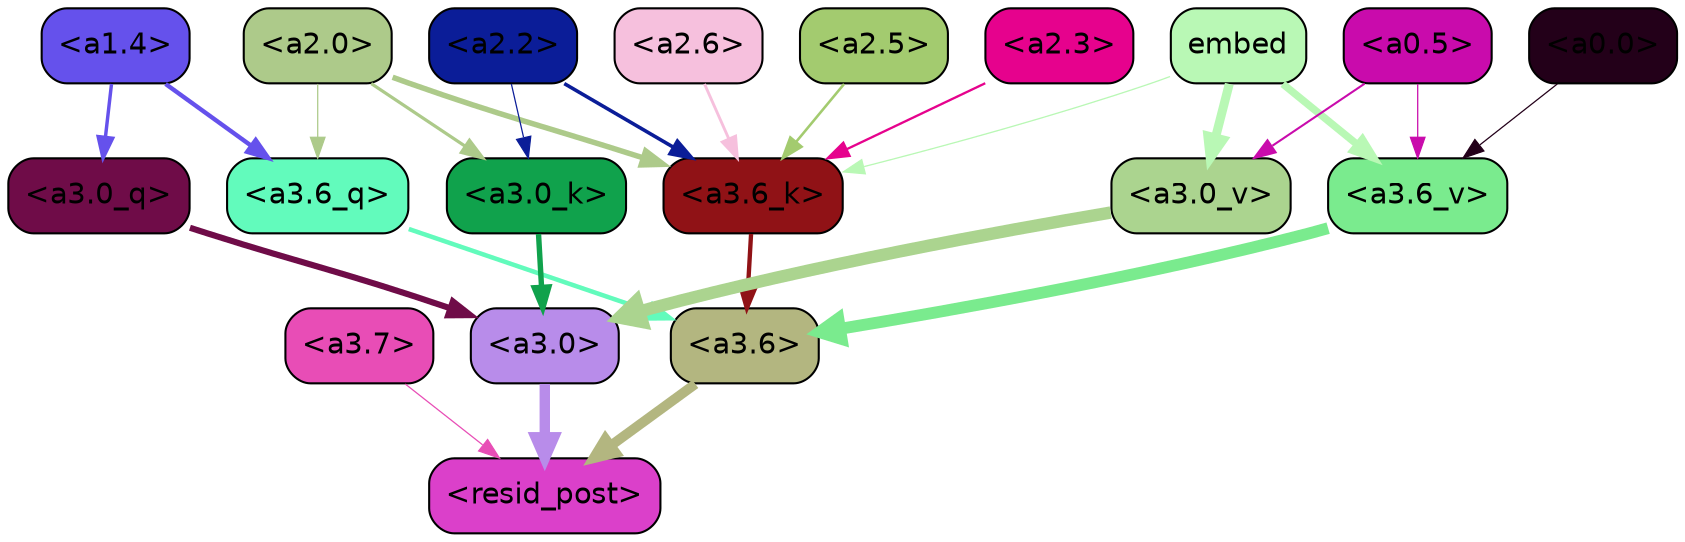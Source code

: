 strict digraph "" {
	graph [bgcolor=transparent,
		layout=dot,
		overlap=false,
		splines=true
	];
	"<a3.7>"	[color=black,
		fillcolor="#e84db6",
		fontname=Helvetica,
		shape=box,
		style="filled, rounded"];
	"<resid_post>"	[color=black,
		fillcolor="#db40ca",
		fontname=Helvetica,
		shape=box,
		style="filled, rounded"];
	"<a3.7>" -> "<resid_post>"	[color="#e84db6",
		penwidth=0.6];
	"<a3.6>"	[color=black,
		fillcolor="#b3b680",
		fontname=Helvetica,
		shape=box,
		style="filled, rounded"];
	"<a3.6>" -> "<resid_post>"	[color="#b3b680",
		penwidth=4.748674273490906];
	"<a3.0>"	[color=black,
		fillcolor="#b88cea",
		fontname=Helvetica,
		shape=box,
		style="filled, rounded"];
	"<a3.0>" -> "<resid_post>"	[color="#b88cea",
		penwidth=5.004031300544739];
	"<a3.6_q>"	[color=black,
		fillcolor="#62fbbc",
		fontname=Helvetica,
		shape=box,
		style="filled, rounded"];
	"<a3.6_q>" -> "<a3.6>"	[color="#62fbbc",
		penwidth=2.1656854450702667];
	"<a3.0_q>"	[color=black,
		fillcolor="#6f0c48",
		fontname=Helvetica,
		shape=box,
		style="filled, rounded"];
	"<a3.0_q>" -> "<a3.0>"	[color="#6f0c48",
		penwidth=2.95696559548378];
	"<a3.6_k>"	[color=black,
		fillcolor="#901216",
		fontname=Helvetica,
		shape=box,
		style="filled, rounded"];
	"<a3.6_k>" -> "<a3.6>"	[color="#901216",
		penwidth=2.086437076330185];
	"<a3.0_k>"	[color=black,
		fillcolor="#10a24c",
		fontname=Helvetica,
		shape=box,
		style="filled, rounded"];
	"<a3.0_k>" -> "<a3.0>"	[color="#10a24c",
		penwidth=2.5988530814647675];
	"<a3.6_v>"	[color=black,
		fillcolor="#7aeb8e",
		fontname=Helvetica,
		shape=box,
		style="filled, rounded"];
	"<a3.6_v>" -> "<a3.6>"	[color="#7aeb8e",
		penwidth=5.669987380504608];
	"<a3.0_v>"	[color=black,
		fillcolor="#abd48f",
		fontname=Helvetica,
		shape=box,
		style="filled, rounded"];
	"<a3.0_v>" -> "<a3.0>"	[color="#abd48f",
		penwidth=5.9515902400016785];
	"<a2.0>"	[color=black,
		fillcolor="#adca8a",
		fontname=Helvetica,
		shape=box,
		style="filled, rounded"];
	"<a2.0>" -> "<a3.6_q>"	[color="#adca8a",
		penwidth=0.6];
	"<a2.0>" -> "<a3.6_k>"	[color="#adca8a",
		penwidth=2.6423546075820923];
	"<a2.0>" -> "<a3.0_k>"	[color="#adca8a",
		penwidth=1.5482127666473389];
	"<a1.4>"	[color=black,
		fillcolor="#6551ec",
		fontname=Helvetica,
		shape=box,
		style="filled, rounded"];
	"<a1.4>" -> "<a3.6_q>"	[color="#6551ec",
		penwidth=2.1035547256469727];
	"<a1.4>" -> "<a3.0_q>"	[color="#6551ec",
		penwidth=1.6541699171066284];
	"<a2.6>"	[color=black,
		fillcolor="#f6c0dd",
		fontname=Helvetica,
		shape=box,
		style="filled, rounded"];
	"<a2.6>" -> "<a3.6_k>"	[color="#f6c0dd",
		penwidth=1.3718644380569458];
	"<a2.5>"	[color=black,
		fillcolor="#a3cb6f",
		fontname=Helvetica,
		shape=box,
		style="filled, rounded"];
	"<a2.5>" -> "<a3.6_k>"	[color="#a3cb6f",
		penwidth=1.231603980064392];
	"<a2.3>"	[color=black,
		fillcolor="#e6028d",
		fontname=Helvetica,
		shape=box,
		style="filled, rounded"];
	"<a2.3>" -> "<a3.6_k>"	[color="#e6028d",
		penwidth=1.1117559671401978];
	"<a2.2>"	[color=black,
		fillcolor="#0b1d98",
		fontname=Helvetica,
		shape=box,
		style="filled, rounded"];
	"<a2.2>" -> "<a3.6_k>"	[color="#0b1d98",
		penwidth=1.7315057516098022];
	"<a2.2>" -> "<a3.0_k>"	[color="#0b1d98",
		penwidth=0.6];
	embed	[color=black,
		fillcolor="#b9f8b5",
		fontname=Helvetica,
		shape=box,
		style="filled, rounded"];
	embed -> "<a3.6_k>"	[color="#b9f8b5",
		penwidth=0.6229734420776367];
	embed -> "<a3.6_v>"	[color="#b9f8b5",
		penwidth=3.56406831741333];
	embed -> "<a3.0_v>"	[color="#b9f8b5",
		penwidth=4.293717980384827];
	"<a0.5>"	[color=black,
		fillcolor="#c90bac",
		fontname=Helvetica,
		shape=box,
		style="filled, rounded"];
	"<a0.5>" -> "<a3.6_v>"	[color="#c90bac",
		penwidth=0.6];
	"<a0.5>" -> "<a3.0_v>"	[color="#c90bac",
		penwidth=0.9916514158248901];
	"<a0.0>"	[color=black,
		fillcolor="#230019",
		fontname=Helvetica,
		shape=box,
		style="filled, rounded"];
	"<a0.0>" -> "<a3.6_v>"	[color="#230019",
		penwidth=0.6];
}
